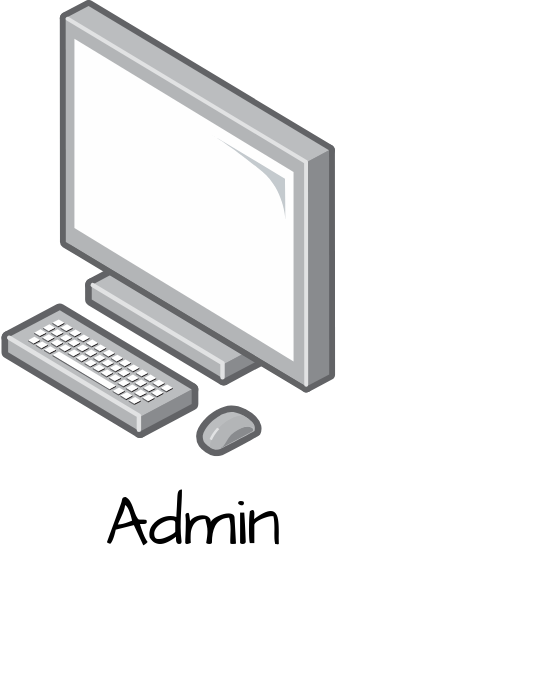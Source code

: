 <mxfile version="21.6.8" type="device">
  <diagram name="Página-1" id="imLpWpPhw3t9OOqG3p1B">
    <mxGraphModel dx="2127" dy="1410" grid="0" gridSize="10" guides="1" tooltips="1" connect="1" arrows="1" fold="1" page="0" pageScale="1" pageWidth="827" pageHeight="1169" math="0" shadow="0">
      <root>
        <mxCell id="0" />
        <mxCell id="1" parent="0" />
        <mxCell id="zWxOk_o_pw7uitjvd35M-3" value="" style="group" vertex="1" connectable="0" parent="1">
          <mxGeometry x="-336" y="-24" width="271" height="338" as="geometry" />
        </mxCell>
        <mxCell id="zWxOk_o_pw7uitjvd35M-1" value="" style="image;points=[];aspect=fixed;html=1;align=center;shadow=0;dashed=0;image=img/lib/allied_telesis/computer_and_terminals/Personal_Computer.svg;sketch=1;hachureGap=4;jiggle=2;curveFitting=1;fontFamily=Architects Daughter;fontSource=https%3A%2F%2Ffonts.googleapis.com%2Fcss%3Ffamily%3DArchitects%2BDaughter;fontSize=20;" vertex="1" parent="zWxOk_o_pw7uitjvd35M-3">
          <mxGeometry width="168.292" height="228.083" as="geometry" />
        </mxCell>
        <mxCell id="zWxOk_o_pw7uitjvd35M-2" value="&lt;font style=&quot;font-size: 34px;&quot;&gt;Admin&lt;/font&gt;" style="text;html=1;strokeColor=none;fillColor=none;align=center;verticalAlign=middle;whiteSpace=wrap;rounded=0;fontSize=20;fontFamily=Architects Daughter;" vertex="1" parent="zWxOk_o_pw7uitjvd35M-3">
          <mxGeometry x="2" y="223" width="189" height="78.92" as="geometry" />
        </mxCell>
      </root>
    </mxGraphModel>
  </diagram>
</mxfile>
